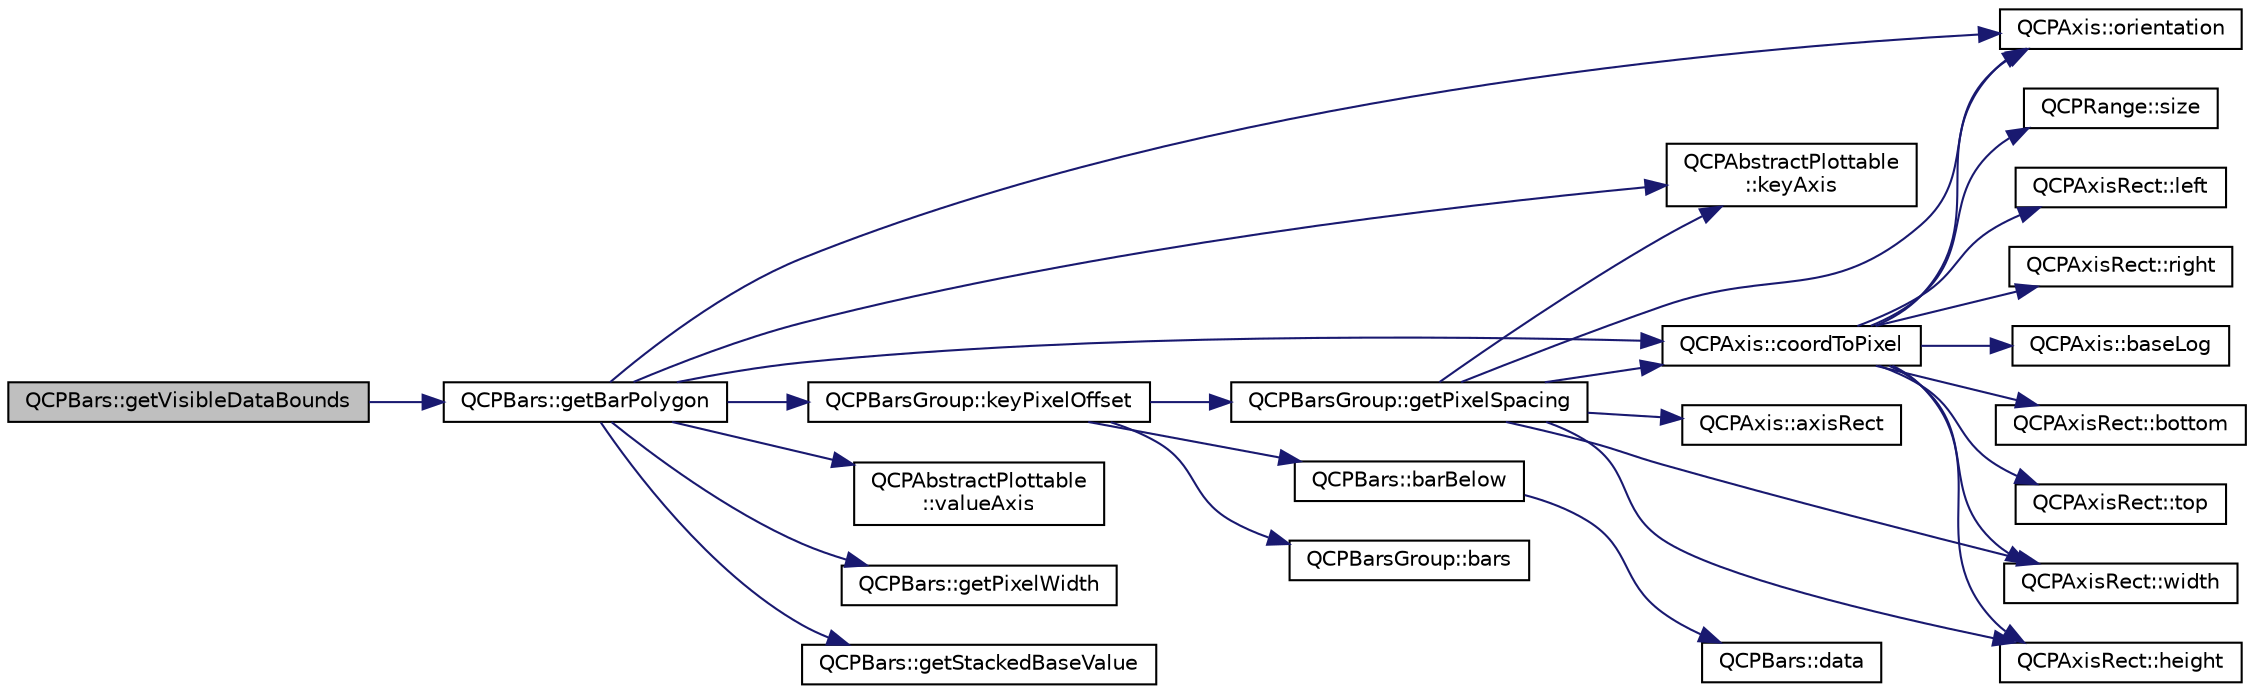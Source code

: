 digraph "QCPBars::getVisibleDataBounds"
{
  edge [fontname="Helvetica",fontsize="10",labelfontname="Helvetica",labelfontsize="10"];
  node [fontname="Helvetica",fontsize="10",shape=record];
  rankdir="LR";
  Node166 [label="QCPBars::getVisibleDataBounds",height=0.2,width=0.4,color="black", fillcolor="grey75", style="filled", fontcolor="black"];
  Node166 -> Node167 [color="midnightblue",fontsize="10",style="solid",fontname="Helvetica"];
  Node167 [label="QCPBars::getBarPolygon",height=0.2,width=0.4,color="black", fillcolor="white", style="filled",URL="$d9/d56/class_q_c_p_bars.html#a3a4ca0069f003929284763caef1856a8"];
  Node167 -> Node168 [color="midnightblue",fontsize="10",style="solid",fontname="Helvetica"];
  Node168 [label="QCPAbstractPlottable\l::keyAxis",height=0.2,width=0.4,color="black", fillcolor="white", style="filled",URL="$d4/d89/class_q_c_p_abstract_plottable.html#a2cdd6f0dd5e9a979037f86b4000d9cfe"];
  Node167 -> Node169 [color="midnightblue",fontsize="10",style="solid",fontname="Helvetica"];
  Node169 [label="QCPAbstractPlottable\l::valueAxis",height=0.2,width=0.4,color="black", fillcolor="white", style="filled",URL="$d4/d89/class_q_c_p_abstract_plottable.html#af47809a644a68ffd955fb30b01fb4f2f"];
  Node167 -> Node170 [color="midnightblue",fontsize="10",style="solid",fontname="Helvetica"];
  Node170 [label="QCPBars::getPixelWidth",height=0.2,width=0.4,color="black", fillcolor="white", style="filled",URL="$d9/d56/class_q_c_p_bars.html#ad87586cc5e9806740bc0e867667da409"];
  Node167 -> Node171 [color="midnightblue",fontsize="10",style="solid",fontname="Helvetica"];
  Node171 [label="QCPBars::getStackedBaseValue",height=0.2,width=0.4,color="black", fillcolor="white", style="filled",URL="$d9/d56/class_q_c_p_bars.html#a0ffd6e043876e13e89eaa54e9f8a04b9"];
  Node167 -> Node172 [color="midnightblue",fontsize="10",style="solid",fontname="Helvetica"];
  Node172 [label="QCPAxis::coordToPixel",height=0.2,width=0.4,color="black", fillcolor="white", style="filled",URL="$d2/deb/class_q_c_p_axis.html#af15d1b3a7f7e9b53d759d3ccff1fe4b4"];
  Node172 -> Node173 [color="midnightblue",fontsize="10",style="solid",fontname="Helvetica"];
  Node173 [label="QCPAxis::orientation",height=0.2,width=0.4,color="black", fillcolor="white", style="filled",URL="$d2/deb/class_q_c_p_axis.html#ab988ef4538e2655bb77bd138189cd42e"];
  Node172 -> Node174 [color="midnightblue",fontsize="10",style="solid",fontname="Helvetica"];
  Node174 [label="QCPRange::size",height=0.2,width=0.4,color="black", fillcolor="white", style="filled",URL="$d8/d0b/class_q_c_p_range.html#a62326e7cc4316b96df6a60813230e63f"];
  Node172 -> Node175 [color="midnightblue",fontsize="10",style="solid",fontname="Helvetica"];
  Node175 [label="QCPAxisRect::width",height=0.2,width=0.4,color="black", fillcolor="white", style="filled",URL="$d8/dad/class_q_c_p_axis_rect.html#a204645398a4f9d0b0189385c7c2cfb91"];
  Node172 -> Node176 [color="midnightblue",fontsize="10",style="solid",fontname="Helvetica"];
  Node176 [label="QCPAxisRect::left",height=0.2,width=0.4,color="black", fillcolor="white", style="filled",URL="$d8/dad/class_q_c_p_axis_rect.html#afb4a3de02046b20b9310bdb8fca781c3"];
  Node172 -> Node177 [color="midnightblue",fontsize="10",style="solid",fontname="Helvetica"];
  Node177 [label="QCPAxisRect::right",height=0.2,width=0.4,color="black", fillcolor="white", style="filled",URL="$d8/dad/class_q_c_p_axis_rect.html#a3f819d4a1b2193723d1fdafc573eea10"];
  Node172 -> Node178 [color="midnightblue",fontsize="10",style="solid",fontname="Helvetica"];
  Node178 [label="QCPAxis::baseLog",height=0.2,width=0.4,color="black", fillcolor="white", style="filled",URL="$d2/deb/class_q_c_p_axis.html#ae759538b7eeb12259944e75a6bc359da"];
  Node172 -> Node179 [color="midnightblue",fontsize="10",style="solid",fontname="Helvetica"];
  Node179 [label="QCPAxisRect::bottom",height=0.2,width=0.4,color="black", fillcolor="white", style="filled",URL="$d8/dad/class_q_c_p_axis_rect.html#acefdf1abaa8a8ab681e906cc2be9581e"];
  Node172 -> Node180 [color="midnightblue",fontsize="10",style="solid",fontname="Helvetica"];
  Node180 [label="QCPAxisRect::height",height=0.2,width=0.4,color="black", fillcolor="white", style="filled",URL="$d8/dad/class_q_c_p_axis_rect.html#acc4377809e79d9a089ab790f39429b0d"];
  Node172 -> Node181 [color="midnightblue",fontsize="10",style="solid",fontname="Helvetica"];
  Node181 [label="QCPAxisRect::top",height=0.2,width=0.4,color="black", fillcolor="white", style="filled",URL="$d8/dad/class_q_c_p_axis_rect.html#a45dbad181cbb9f09d068dbb76c817c95"];
  Node167 -> Node182 [color="midnightblue",fontsize="10",style="solid",fontname="Helvetica"];
  Node182 [label="QCPBarsGroup::keyPixelOffset",height=0.2,width=0.4,color="black", fillcolor="white", style="filled",URL="$d3/d76/class_q_c_p_bars_group.html#a8e2ca6002e7bab49670144d048a2bcc9"];
  Node182 -> Node183 [color="midnightblue",fontsize="10",style="solid",fontname="Helvetica"];
  Node183 [label="QCPBars::barBelow",height=0.2,width=0.4,color="black", fillcolor="white", style="filled",URL="$d9/d56/class_q_c_p_bars.html#a1b58664864b141f45e02044a855b3213"];
  Node183 -> Node184 [color="midnightblue",fontsize="10",style="solid",fontname="Helvetica"];
  Node184 [label="QCPBars::data",height=0.2,width=0.4,color="black", fillcolor="white", style="filled",URL="$d9/d56/class_q_c_p_bars.html#a185bcee5f2d96fbc336a2d270687d016"];
  Node182 -> Node185 [color="midnightblue",fontsize="10",style="solid",fontname="Helvetica"];
  Node185 [label="QCPBarsGroup::bars",height=0.2,width=0.4,color="black", fillcolor="white", style="filled",URL="$d3/d76/class_q_c_p_bars_group.html#a6e4f4e86abbec6a9342f204ef82abef8"];
  Node182 -> Node186 [color="midnightblue",fontsize="10",style="solid",fontname="Helvetica"];
  Node186 [label="QCPBarsGroup::getPixelSpacing",height=0.2,width=0.4,color="black", fillcolor="white", style="filled",URL="$d3/d76/class_q_c_p_bars_group.html#a0beccd41bc3841a4c5b284823bc7d2de"];
  Node186 -> Node168 [color="midnightblue",fontsize="10",style="solid",fontname="Helvetica"];
  Node186 -> Node173 [color="midnightblue",fontsize="10",style="solid",fontname="Helvetica"];
  Node186 -> Node187 [color="midnightblue",fontsize="10",style="solid",fontname="Helvetica"];
  Node187 [label="QCPAxis::axisRect",height=0.2,width=0.4,color="black", fillcolor="white", style="filled",URL="$d2/deb/class_q_c_p_axis.html#afc94bcfdf8adfe8e01013f13bdf159a2"];
  Node186 -> Node175 [color="midnightblue",fontsize="10",style="solid",fontname="Helvetica"];
  Node186 -> Node180 [color="midnightblue",fontsize="10",style="solid",fontname="Helvetica"];
  Node186 -> Node172 [color="midnightblue",fontsize="10",style="solid",fontname="Helvetica"];
  Node167 -> Node173 [color="midnightblue",fontsize="10",style="solid",fontname="Helvetica"];
}
